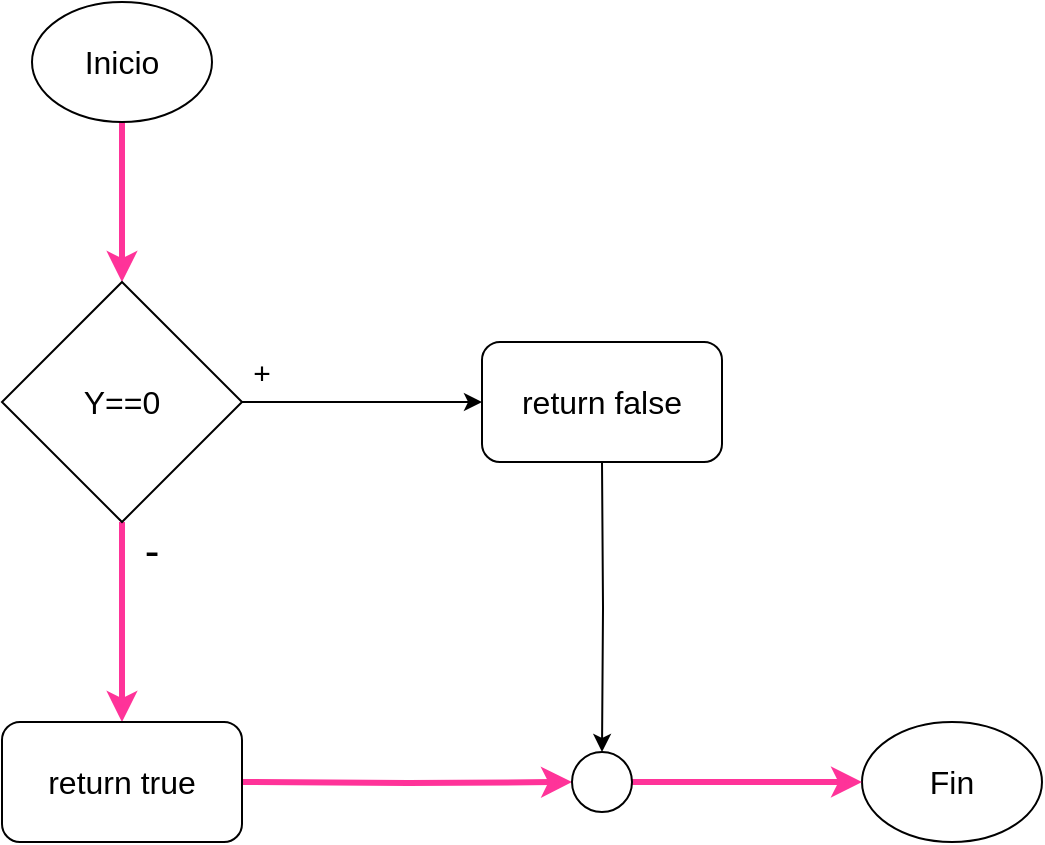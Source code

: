 <mxfile version="17.4.0" type="github">
  <diagram id="5ghW7E0qhmckaOpRLHuF" name="Page-1">
    <mxGraphModel dx="1186" dy="685" grid="1" gridSize="10" guides="1" tooltips="1" connect="1" arrows="1" fold="1" page="1" pageScale="1" pageWidth="827" pageHeight="1169" math="0" shadow="0">
      <root>
        <mxCell id="0" />
        <mxCell id="1" parent="0" />
        <mxCell id="Qi38GL-U-hoG3zewgfX9-6" style="edgeStyle=orthogonalEdgeStyle;rounded=0;orthogonalLoop=1;jettySize=auto;html=1;strokeColor=#FF3399;strokeWidth=3;" edge="1" parent="1" source="Qi38GL-U-hoG3zewgfX9-1" target="Qi38GL-U-hoG3zewgfX9-3">
          <mxGeometry relative="1" as="geometry" />
        </mxCell>
        <mxCell id="Qi38GL-U-hoG3zewgfX9-1" value="Inicio" style="ellipse;whiteSpace=wrap;html=1;fontSize=16;" vertex="1" parent="1">
          <mxGeometry x="215" y="20" width="90" height="60" as="geometry" />
        </mxCell>
        <mxCell id="Qi38GL-U-hoG3zewgfX9-2" value="Fin" style="ellipse;whiteSpace=wrap;html=1;fontSize=16;" vertex="1" parent="1">
          <mxGeometry x="630" y="380" width="90" height="60" as="geometry" />
        </mxCell>
        <mxCell id="Qi38GL-U-hoG3zewgfX9-7" style="edgeStyle=orthogonalEdgeStyle;rounded=0;orthogonalLoop=1;jettySize=auto;html=1;strokeColor=#FF3399;strokeWidth=3;" edge="1" parent="1" source="Qi38GL-U-hoG3zewgfX9-3">
          <mxGeometry relative="1" as="geometry">
            <mxPoint x="260" y="380" as="targetPoint" />
          </mxGeometry>
        </mxCell>
        <mxCell id="Qi38GL-U-hoG3zewgfX9-8" style="edgeStyle=orthogonalEdgeStyle;rounded=0;orthogonalLoop=1;jettySize=auto;html=1;exitX=1;exitY=0.5;exitDx=0;exitDy=0;" edge="1" parent="1" source="Qi38GL-U-hoG3zewgfX9-3">
          <mxGeometry relative="1" as="geometry">
            <mxPoint x="440" y="220" as="targetPoint" />
          </mxGeometry>
        </mxCell>
        <mxCell id="Qi38GL-U-hoG3zewgfX9-3" value="Y==0" style="rhombus;whiteSpace=wrap;html=1;fontSize=16;" vertex="1" parent="1">
          <mxGeometry x="200" y="160" width="120" height="120" as="geometry" />
        </mxCell>
        <mxCell id="Qi38GL-U-hoG3zewgfX9-10" style="edgeStyle=orthogonalEdgeStyle;rounded=0;orthogonalLoop=1;jettySize=auto;html=1;entryX=0.5;entryY=0;entryDx=0;entryDy=0;" edge="1" parent="1" target="Qi38GL-U-hoG3zewgfX9-9">
          <mxGeometry relative="1" as="geometry">
            <mxPoint x="500" y="250" as="sourcePoint" />
          </mxGeometry>
        </mxCell>
        <mxCell id="Qi38GL-U-hoG3zewgfX9-11" style="edgeStyle=orthogonalEdgeStyle;rounded=0;orthogonalLoop=1;jettySize=auto;html=1;entryX=0;entryY=0.5;entryDx=0;entryDy=0;strokeColor=#FF3399;strokeWidth=3;" edge="1" parent="1" target="Qi38GL-U-hoG3zewgfX9-9">
          <mxGeometry relative="1" as="geometry">
            <mxPoint x="320" y="410" as="sourcePoint" />
          </mxGeometry>
        </mxCell>
        <mxCell id="Qi38GL-U-hoG3zewgfX9-12" style="edgeStyle=orthogonalEdgeStyle;rounded=0;orthogonalLoop=1;jettySize=auto;html=1;strokeColor=#FF3399;strokeWidth=3;" edge="1" parent="1" source="Qi38GL-U-hoG3zewgfX9-9" target="Qi38GL-U-hoG3zewgfX9-2">
          <mxGeometry relative="1" as="geometry" />
        </mxCell>
        <mxCell id="Qi38GL-U-hoG3zewgfX9-9" value="" style="ellipse;whiteSpace=wrap;html=1;aspect=fixed;" vertex="1" parent="1">
          <mxGeometry x="485" y="395" width="30" height="30" as="geometry" />
        </mxCell>
        <mxCell id="Qi38GL-U-hoG3zewgfX9-13" value="+" style="text;html=1;strokeColor=none;fillColor=none;align=center;verticalAlign=middle;whiteSpace=wrap;rounded=0;fontSize=15;" vertex="1" parent="1">
          <mxGeometry x="300" y="190" width="60" height="30" as="geometry" />
        </mxCell>
        <mxCell id="Qi38GL-U-hoG3zewgfX9-14" value="-" style="text;html=1;strokeColor=none;fillColor=none;align=center;verticalAlign=middle;whiteSpace=wrap;rounded=0;fontSize=22;" vertex="1" parent="1">
          <mxGeometry x="245" y="280" width="60" height="30" as="geometry" />
        </mxCell>
        <mxCell id="Qi38GL-U-hoG3zewgfX9-15" value="return false" style="rounded=1;whiteSpace=wrap;html=1;fontSize=16;" vertex="1" parent="1">
          <mxGeometry x="440" y="190" width="120" height="60" as="geometry" />
        </mxCell>
        <mxCell id="Qi38GL-U-hoG3zewgfX9-16" value="return true" style="rounded=1;whiteSpace=wrap;html=1;fontSize=16;" vertex="1" parent="1">
          <mxGeometry x="200" y="380" width="120" height="60" as="geometry" />
        </mxCell>
      </root>
    </mxGraphModel>
  </diagram>
</mxfile>
